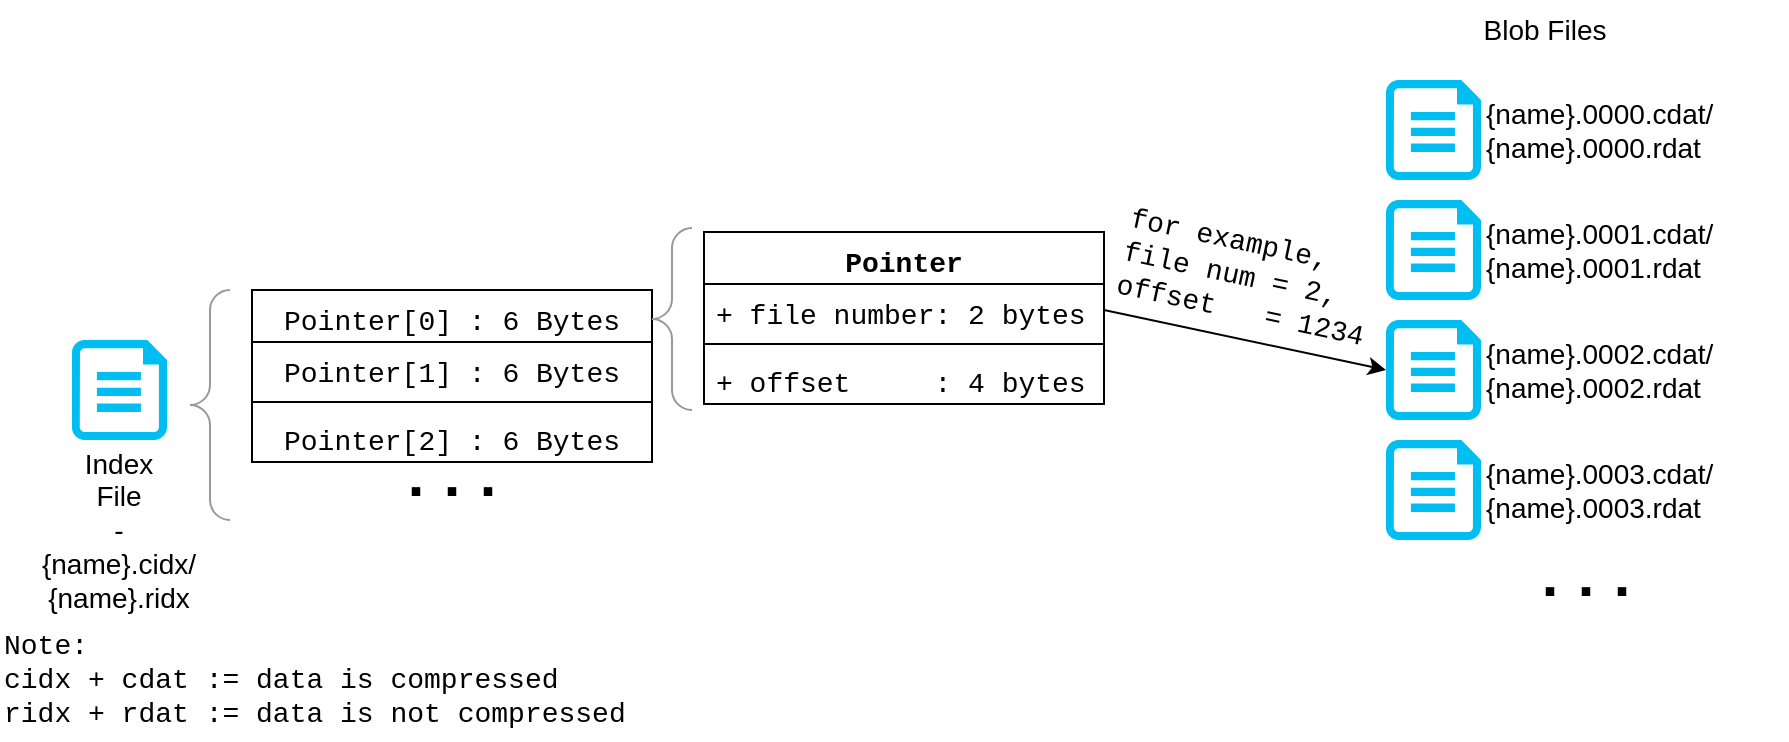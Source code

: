 <mxfile version="13.9.9" type="device"><diagram id="WbkfVnB1YF9FnZ1u51_F" name="Page-1"><mxGraphModel dx="2574" dy="1471" grid="1" gridSize="10" guides="1" tooltips="1" connect="1" arrows="1" fold="1" page="1" pageScale="1" pageWidth="1100" pageHeight="850" math="0" shadow="0"><root><mxCell id="0"/><mxCell id="1" parent="0"/><mxCell id="Sm7y5lRc2mRajPvvHsSD-1" value="" style="verticalLabelPosition=bottom;html=1;verticalAlign=top;align=center;strokeColor=none;fillColor=#00BEF2;shape=mxgraph.azure.cloud_services_configuration_file;pointerEvents=1;" vertex="1" parent="1"><mxGeometry x="160" y="390" width="47.5" height="50" as="geometry"/></mxCell><mxCell id="Sm7y5lRc2mRajPvvHsSD-2" value="&lt;font&gt;Index&lt;br style=&quot;font-size: 14px&quot;&gt;File&lt;br&gt;-&lt;br&gt;{name}.cidx/&lt;br&gt;{name}.ridx&lt;br&gt;&lt;/font&gt;" style="text;html=1;strokeColor=none;fillColor=none;align=center;verticalAlign=middle;whiteSpace=wrap;rounded=0;fontSize=14;" vertex="1" parent="1"><mxGeometry x="124.38" y="440" width="118.75" height="90" as="geometry"/></mxCell><mxCell id="Sm7y5lRc2mRajPvvHsSD-3" value="" style="labelPosition=right;align=left;strokeWidth=1;shape=mxgraph.mockup.markup.curlyBrace;html=1;shadow=0;dashed=0;strokeColor=#999999;direction=north;" vertex="1" parent="1"><mxGeometry x="219" y="365" width="20" height="115" as="geometry"/></mxCell><mxCell id="Sm7y5lRc2mRajPvvHsSD-9" value="" style="group;fontFamily=Courier New;" vertex="1" connectable="0" parent="1"><mxGeometry x="250" y="365" width="200" height="115" as="geometry"/></mxCell><mxCell id="Sm7y5lRc2mRajPvvHsSD-4" value="Pointer[0] : 6 Bytes" style="swimlane;fontStyle=0;align=center;verticalAlign=top;childLayout=stackLayout;horizontal=1;startSize=26;horizontalStack=0;resizeParent=1;resizeParentMax=0;resizeLast=0;collapsible=1;marginBottom=0;spacingLeft=4;sketch=0;spacingRight=4;fillColor=none;fontFamily=Courier New;fontSize=14;" vertex="1" parent="Sm7y5lRc2mRajPvvHsSD-9"><mxGeometry width="200" height="86" as="geometry"><mxRectangle x="460" y="390" width="90" height="26" as="alternateBounds"/></mxGeometry></mxCell><mxCell id="Sm7y5lRc2mRajPvvHsSD-5" value="Pointer[1] : 6 Bytes" style="text;strokeColor=none;fillColor=none;align=center;verticalAlign=top;spacingLeft=4;spacingRight=4;overflow=hidden;rotatable=0;points=[[0,0.5],[1,0.5]];portConstraint=eastwest;fontFamily=Courier New;fontSize=14;" vertex="1" parent="Sm7y5lRc2mRajPvvHsSD-4"><mxGeometry y="26" width="200" height="26" as="geometry"/></mxCell><mxCell id="Sm7y5lRc2mRajPvvHsSD-6" value="" style="line;strokeWidth=1;fillColor=none;align=left;verticalAlign=middle;spacingTop=-1;spacingLeft=3;spacingRight=3;rotatable=0;labelPosition=right;points=[];portConstraint=eastwest;fontFamily=Courier New;fontSize=14;" vertex="1" parent="Sm7y5lRc2mRajPvvHsSD-4"><mxGeometry y="52" width="200" height="8" as="geometry"/></mxCell><mxCell id="Sm7y5lRc2mRajPvvHsSD-7" value="Pointer[2] : 6 Bytes" style="text;strokeColor=none;fillColor=none;align=center;verticalAlign=top;spacingLeft=4;spacingRight=4;overflow=hidden;rotatable=0;points=[[0,0.5],[1,0.5]];portConstraint=eastwest;fontFamily=Courier New;fontSize=14;" vertex="1" parent="Sm7y5lRc2mRajPvvHsSD-4"><mxGeometry y="60" width="200" height="26" as="geometry"/></mxCell><mxCell id="Sm7y5lRc2mRajPvvHsSD-8" value="&lt;font style=&quot;font-size: 30px&quot;&gt;&lt;b&gt;...&lt;/b&gt;&lt;/font&gt;" style="text;html=1;strokeColor=none;fillColor=none;align=center;verticalAlign=bottom;whiteSpace=wrap;rounded=0;sketch=0;fontFamily=Courier New;" vertex="1" parent="Sm7y5lRc2mRajPvvHsSD-9"><mxGeometry y="86" width="200" height="29" as="geometry"/></mxCell><mxCell id="Sm7y5lRc2mRajPvvHsSD-10" value="" style="labelPosition=right;align=left;strokeWidth=1;shape=mxgraph.mockup.markup.curlyBrace;html=1;shadow=0;dashed=0;strokeColor=#999999;direction=north;" vertex="1" parent="1"><mxGeometry x="450" y="334" width="20" height="91" as="geometry"/></mxCell><mxCell id="Sm7y5lRc2mRajPvvHsSD-11" value="Pointer" style="swimlane;fontStyle=1;align=center;verticalAlign=top;childLayout=stackLayout;horizontal=1;startSize=26;horizontalStack=0;resizeParent=1;resizeParentMax=0;resizeLast=0;collapsible=1;marginBottom=0;sketch=0;fillColor=none;fontFamily=Courier New;fontSize=14;" vertex="1" parent="1"><mxGeometry x="476" y="336" width="200" height="86" as="geometry"/></mxCell><mxCell id="Sm7y5lRc2mRajPvvHsSD-12" value="+ file number: 2 bytes" style="text;strokeColor=none;fillColor=none;align=left;verticalAlign=top;spacingLeft=4;spacingRight=4;overflow=hidden;rotatable=0;points=[[0,0.5],[1,0.5]];portConstraint=eastwest;fontFamily=Courier New;fontSize=14;" vertex="1" parent="Sm7y5lRc2mRajPvvHsSD-11"><mxGeometry y="26" width="200" height="26" as="geometry"/></mxCell><mxCell id="Sm7y5lRc2mRajPvvHsSD-13" value="" style="line;strokeWidth=1;fillColor=none;align=left;verticalAlign=middle;spacingTop=-1;spacingLeft=3;spacingRight=3;rotatable=0;labelPosition=right;points=[];portConstraint=eastwest;" vertex="1" parent="Sm7y5lRc2mRajPvvHsSD-11"><mxGeometry y="52" width="200" height="8" as="geometry"/></mxCell><mxCell id="Sm7y5lRc2mRajPvvHsSD-14" value="+ offset     : 4 bytes" style="text;strokeColor=none;fillColor=none;align=left;verticalAlign=top;spacingLeft=4;spacingRight=4;overflow=hidden;rotatable=0;points=[[0,0.5],[1,0.5]];portConstraint=eastwest;fontFamily=Courier New;fontSize=14;" vertex="1" parent="Sm7y5lRc2mRajPvvHsSD-11"><mxGeometry y="60" width="200" height="26" as="geometry"/></mxCell><mxCell id="Sm7y5lRc2mRajPvvHsSD-17" value="&lt;font&gt;Blob Files&lt;br&gt;&lt;/font&gt;" style="text;html=1;strokeColor=none;fillColor=none;align=center;verticalAlign=middle;whiteSpace=wrap;rounded=0;fontSize=14;" vertex="1" parent="1"><mxGeometry x="837" y="220" width="118.75" height="30" as="geometry"/></mxCell><mxCell id="Sm7y5lRc2mRajPvvHsSD-18" value="" style="group" vertex="1" connectable="0" parent="1"><mxGeometry x="817" y="260" width="166.25" height="50" as="geometry"/></mxCell><mxCell id="Sm7y5lRc2mRajPvvHsSD-15" value="" style="verticalLabelPosition=bottom;html=1;verticalAlign=top;align=center;strokeColor=none;fillColor=#00BEF2;shape=mxgraph.azure.cloud_services_configuration_file;pointerEvents=1;" vertex="1" parent="Sm7y5lRc2mRajPvvHsSD-18"><mxGeometry width="47.5" height="50" as="geometry"/></mxCell><mxCell id="Sm7y5lRc2mRajPvvHsSD-16" value="&lt;font&gt;{name}.0000.cdat/&lt;br&gt;{name}.0000.rdat&lt;br&gt;&lt;/font&gt;" style="text;html=1;strokeColor=none;fillColor=none;align=left;verticalAlign=middle;whiteSpace=wrap;rounded=0;fontSize=14;" vertex="1" parent="Sm7y5lRc2mRajPvvHsSD-18"><mxGeometry x="47.5" width="118.75" height="50" as="geometry"/></mxCell><mxCell id="Sm7y5lRc2mRajPvvHsSD-19" value="" style="group" vertex="1" connectable="0" parent="1"><mxGeometry x="817" y="320" width="166.25" height="50" as="geometry"/></mxCell><mxCell id="Sm7y5lRc2mRajPvvHsSD-20" value="" style="verticalLabelPosition=bottom;html=1;verticalAlign=top;align=center;strokeColor=none;fillColor=#00BEF2;shape=mxgraph.azure.cloud_services_configuration_file;pointerEvents=1;" vertex="1" parent="Sm7y5lRc2mRajPvvHsSD-19"><mxGeometry width="47.5" height="50" as="geometry"/></mxCell><mxCell id="Sm7y5lRc2mRajPvvHsSD-21" value="&lt;font&gt;{name}.0001.cdat/&lt;br&gt;{name}.0001.rdat&lt;br&gt;&lt;/font&gt;" style="text;html=1;strokeColor=none;fillColor=none;align=left;verticalAlign=middle;whiteSpace=wrap;rounded=0;fontSize=14;" vertex="1" parent="Sm7y5lRc2mRajPvvHsSD-19"><mxGeometry x="47.5" width="118.75" height="50" as="geometry"/></mxCell><mxCell id="Sm7y5lRc2mRajPvvHsSD-22" value="" style="group" vertex="1" connectable="0" parent="1"><mxGeometry x="817" y="380" width="166.25" height="50" as="geometry"/></mxCell><mxCell id="Sm7y5lRc2mRajPvvHsSD-23" value="" style="verticalLabelPosition=bottom;html=1;verticalAlign=top;align=center;strokeColor=none;fillColor=#00BEF2;shape=mxgraph.azure.cloud_services_configuration_file;pointerEvents=1;" vertex="1" parent="Sm7y5lRc2mRajPvvHsSD-22"><mxGeometry width="47.5" height="50" as="geometry"/></mxCell><mxCell id="Sm7y5lRc2mRajPvvHsSD-24" value="&lt;font&gt;{name}.0002.cdat/&lt;br&gt;{name}.0002.rdat&lt;br&gt;&lt;/font&gt;" style="text;html=1;strokeColor=none;fillColor=none;align=left;verticalAlign=middle;whiteSpace=wrap;rounded=0;fontSize=14;" vertex="1" parent="Sm7y5lRc2mRajPvvHsSD-22"><mxGeometry x="47.5" width="118.75" height="50" as="geometry"/></mxCell><mxCell id="Sm7y5lRc2mRajPvvHsSD-25" value="" style="group" vertex="1" connectable="0" parent="1"><mxGeometry x="817" y="440" width="166.25" height="50" as="geometry"/></mxCell><mxCell id="Sm7y5lRc2mRajPvvHsSD-26" value="" style="verticalLabelPosition=bottom;html=1;verticalAlign=top;align=center;strokeColor=none;fillColor=#00BEF2;shape=mxgraph.azure.cloud_services_configuration_file;pointerEvents=1;" vertex="1" parent="Sm7y5lRc2mRajPvvHsSD-25"><mxGeometry width="47.5" height="50" as="geometry"/></mxCell><mxCell id="Sm7y5lRc2mRajPvvHsSD-27" value="&lt;font&gt;{name}.0003.cdat/&lt;br&gt;{name}.0003.rdat&lt;br&gt;&lt;/font&gt;" style="text;html=1;strokeColor=none;fillColor=none;align=left;verticalAlign=middle;whiteSpace=wrap;rounded=0;fontSize=14;" vertex="1" parent="Sm7y5lRc2mRajPvvHsSD-25"><mxGeometry x="47.5" width="118.75" height="50" as="geometry"/></mxCell><mxCell id="Sm7y5lRc2mRajPvvHsSD-28" value="&lt;font style=&quot;font-size: 30px&quot;&gt;&lt;b&gt;...&lt;/b&gt;&lt;/font&gt;" style="text;html=1;strokeColor=none;fillColor=none;align=center;verticalAlign=bottom;whiteSpace=wrap;rounded=0;sketch=0;fontFamily=Courier New;" vertex="1" parent="1"><mxGeometry x="817" y="501" width="200" height="29" as="geometry"/></mxCell><mxCell id="Sm7y5lRc2mRajPvvHsSD-29" value="" style="endArrow=classic;html=1;fontFamily=Courier New;fontSize=14;entryX=0;entryY=0.5;entryDx=0;entryDy=0;entryPerimeter=0;exitX=1;exitY=0.5;exitDx=0;exitDy=0;" edge="1" parent="1" source="Sm7y5lRc2mRajPvvHsSD-12" target="Sm7y5lRc2mRajPvvHsSD-23"><mxGeometry width="50" height="50" relative="1" as="geometry"><mxPoint x="690" y="378.5" as="sourcePoint"/><mxPoint x="760" y="378.5" as="targetPoint"/></mxGeometry></mxCell><mxCell id="Sm7y5lRc2mRajPvvHsSD-30" value="for example, &lt;br&gt;file num = 2, &lt;br&gt;&lt;div&gt;&lt;span&gt;offset&amp;nbsp; &amp;nbsp;= 1234&lt;/span&gt;&lt;/div&gt;" style="text;html=1;strokeColor=none;fillColor=none;align=left;verticalAlign=middle;whiteSpace=wrap;rounded=0;sketch=0;fontFamily=Courier New;fontSize=14;rotation=12;" vertex="1" parent="1"><mxGeometry x="683" y="330" width="140" height="60" as="geometry"/></mxCell><mxCell id="Sm7y5lRc2mRajPvvHsSD-31" value="Note:&lt;br&gt;cidx + cdat := data is compressed&lt;br&gt;ridx + rdat := data is not compressed" style="text;html=1;strokeColor=none;fillColor=none;align=left;verticalAlign=middle;whiteSpace=wrap;rounded=0;sketch=0;fontFamily=Courier New;fontSize=14;" vertex="1" parent="1"><mxGeometry x="124.38" y="530" width="370" height="60" as="geometry"/></mxCell></root></mxGraphModel></diagram></mxfile>